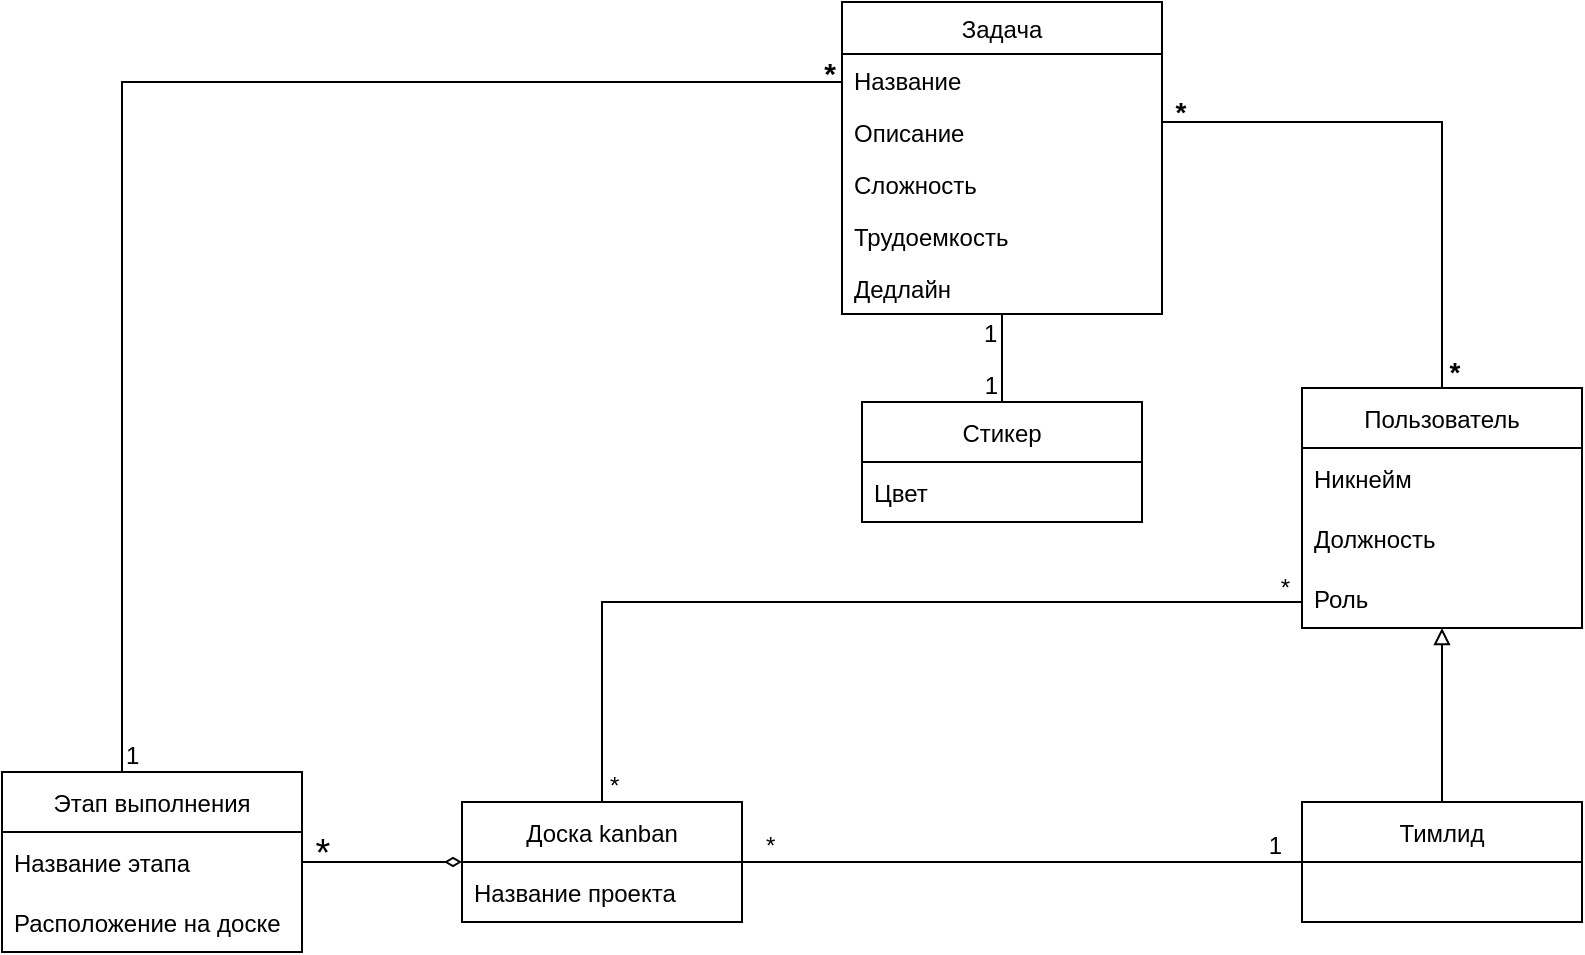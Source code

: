 <mxfile version="20.3.0" type="device"><diagram id="C5RBs43oDa-KdzZeNtuy" name="Page-1"><mxGraphModel dx="982" dy="1752" grid="1" gridSize="10" guides="1" tooltips="1" connect="1" arrows="1" fold="1" page="1" pageScale="1" pageWidth="827" pageHeight="1169" math="0" shadow="0"><root><mxCell id="WIyWlLk6GJQsqaUBKTNV-0"/><mxCell id="WIyWlLk6GJQsqaUBKTNV-1" parent="WIyWlLk6GJQsqaUBKTNV-0"/><mxCell id="zs4THh8RApDGGCjL04YU-3" value="Доска kanban" style="swimlane;fontStyle=0;childLayout=stackLayout;horizontal=1;startSize=30;horizontalStack=0;resizeParent=1;resizeParentMax=0;resizeLast=0;collapsible=1;marginBottom=0;comic=0;" parent="WIyWlLk6GJQsqaUBKTNV-1" vertex="1"><mxGeometry x="230" y="360" width="140" height="60" as="geometry"/></mxCell><mxCell id="zs4THh8RApDGGCjL04YU-4" value="Название проекта" style="text;strokeColor=none;fillColor=none;align=left;verticalAlign=middle;spacingLeft=4;spacingRight=4;overflow=hidden;points=[[0,0.5],[1,0.5]];portConstraint=eastwest;rotatable=0;comic=0;" parent="zs4THh8RApDGGCjL04YU-3" vertex="1"><mxGeometry y="30" width="140" height="30" as="geometry"/></mxCell><mxCell id="zs4THh8RApDGGCjL04YU-35" value="Этап выполнения" style="swimlane;fontStyle=0;childLayout=stackLayout;horizontal=1;startSize=30;horizontalStack=0;resizeParent=1;resizeParentMax=0;resizeLast=0;collapsible=1;marginBottom=0;comic=0;" parent="WIyWlLk6GJQsqaUBKTNV-1" vertex="1"><mxGeometry y="345" width="150" height="90" as="geometry"/></mxCell><mxCell id="zs4THh8RApDGGCjL04YU-36" value="Название этапа" style="text;strokeColor=none;fillColor=none;align=left;verticalAlign=middle;spacingLeft=4;spacingRight=4;overflow=hidden;points=[[0,0.5],[1,0.5]];portConstraint=eastwest;rotatable=0;comic=0;" parent="zs4THh8RApDGGCjL04YU-35" vertex="1"><mxGeometry y="30" width="150" height="30" as="geometry"/></mxCell><mxCell id="zs4THh8RApDGGCjL04YU-37" value="Расположение на доске" style="text;strokeColor=none;fillColor=none;align=left;verticalAlign=middle;spacingLeft=4;spacingRight=4;overflow=hidden;points=[[0,0.5],[1,0.5]];portConstraint=eastwest;rotatable=0;comic=0;" parent="zs4THh8RApDGGCjL04YU-35" vertex="1"><mxGeometry y="60" width="150" height="30" as="geometry"/></mxCell><mxCell id="zs4THh8RApDGGCjL04YU-38" value="" style="endArrow=none;html=1;rounded=0;flowAnimation=0;startArrow=diamondThin;startFill=0;endFill=0;" parent="WIyWlLk6GJQsqaUBKTNV-1" source="zs4THh8RApDGGCjL04YU-3" target="zs4THh8RApDGGCjL04YU-35" edge="1"><mxGeometry width="50" height="50" relative="1" as="geometry"><mxPoint x="310.0" y="370" as="sourcePoint"/><mxPoint x="310.0" y="286" as="targetPoint"/></mxGeometry></mxCell><mxCell id="zs4THh8RApDGGCjL04YU-39" value="*" style="edgeLabel;html=1;align=center;verticalAlign=middle;resizable=0;points=[];fontSize=19;labelBackgroundColor=none;" parent="zs4THh8RApDGGCjL04YU-38" vertex="1" connectable="0"><mxGeometry x="-0.188" relative="1" as="geometry"><mxPoint x="-38" y="-4" as="offset"/></mxGeometry></mxCell><mxCell id="3eY6Ce9V8ow8WBGMcHNh-14" value="Задача" style="swimlane;fontStyle=0;align=center;verticalAlign=top;childLayout=stackLayout;horizontal=1;startSize=26;horizontalStack=0;resizeParent=1;resizeLast=0;collapsible=1;marginBottom=0;rounded=0;shadow=0;strokeWidth=1;comic=0;" parent="WIyWlLk6GJQsqaUBKTNV-1" vertex="1"><mxGeometry x="420" y="-40" width="160" height="156" as="geometry"><mxRectangle x="230" y="140" width="160" height="26" as="alternateBounds"/></mxGeometry></mxCell><mxCell id="3eY6Ce9V8ow8WBGMcHNh-15" value="Название" style="text;align=left;verticalAlign=top;spacingLeft=4;spacingRight=4;overflow=hidden;rotatable=0;points=[[0,0.5],[1,0.5]];portConstraint=eastwest;" parent="3eY6Ce9V8ow8WBGMcHNh-14" vertex="1"><mxGeometry y="26" width="160" height="26" as="geometry"/></mxCell><mxCell id="3eY6Ce9V8ow8WBGMcHNh-16" value="Описание" style="text;align=left;verticalAlign=top;spacingLeft=4;spacingRight=4;overflow=hidden;rotatable=0;points=[[0,0.5],[1,0.5]];portConstraint=eastwest;rounded=0;shadow=0;html=0;" parent="3eY6Ce9V8ow8WBGMcHNh-14" vertex="1"><mxGeometry y="52" width="160" height="26" as="geometry"/></mxCell><mxCell id="3eY6Ce9V8ow8WBGMcHNh-20" value="Сложность" style="text;align=left;verticalAlign=top;spacingLeft=4;spacingRight=4;overflow=hidden;rotatable=0;points=[[0,0.5],[1,0.5]];portConstraint=eastwest;rounded=0;shadow=0;html=0;" parent="3eY6Ce9V8ow8WBGMcHNh-14" vertex="1"><mxGeometry y="78" width="160" height="26" as="geometry"/></mxCell><mxCell id="ZuCPU4DpE8-3vpvW8OC8-6" value="Трудоемкость" style="text;align=left;verticalAlign=top;spacingLeft=4;spacingRight=4;overflow=hidden;rotatable=0;points=[[0,0.5],[1,0.5]];portConstraint=eastwest;rounded=0;shadow=0;html=0;" parent="3eY6Ce9V8ow8WBGMcHNh-14" vertex="1"><mxGeometry y="104" width="160" height="26" as="geometry"/></mxCell><mxCell id="ZuCPU4DpE8-3vpvW8OC8-7" value="Дедлайн" style="text;align=left;verticalAlign=top;spacingLeft=4;spacingRight=4;overflow=hidden;rotatable=0;points=[[0,0.5],[1,0.5]];portConstraint=eastwest;rounded=0;shadow=0;html=0;" parent="3eY6Ce9V8ow8WBGMcHNh-14" vertex="1"><mxGeometry y="130" width="160" height="26" as="geometry"/></mxCell><mxCell id="3eY6Ce9V8ow8WBGMcHNh-26" value="" style="endArrow=none;html=1;rounded=0;edgeStyle=orthogonalEdgeStyle;" parent="WIyWlLk6GJQsqaUBKTNV-1" source="zs4THh8RApDGGCjL04YU-35" target="3eY6Ce9V8ow8WBGMcHNh-14" edge="1"><mxGeometry relative="1" as="geometry"><mxPoint x="280" y="200" as="sourcePoint"/><mxPoint x="440" y="200" as="targetPoint"/><Array as="points"><mxPoint x="60"/></Array></mxGeometry></mxCell><mxCell id="3eY6Ce9V8ow8WBGMcHNh-27" value="1" style="resizable=0;html=1;align=left;verticalAlign=bottom;strokeWidth=0.5;fillColor=#FFFFFF;" parent="3eY6Ce9V8ow8WBGMcHNh-26" connectable="0" vertex="1"><mxGeometry x="-1" relative="1" as="geometry"/></mxCell><mxCell id="3eY6Ce9V8ow8WBGMcHNh-28" value="*" style="resizable=0;html=1;align=right;verticalAlign=bottom;strokeWidth=0.5;fillColor=#FFFFFF;fontStyle=1;fontSize=15;" parent="3eY6Ce9V8ow8WBGMcHNh-26" connectable="0" vertex="1"><mxGeometry x="1" relative="1" as="geometry"><mxPoint x="-3" y="6" as="offset"/></mxGeometry></mxCell><mxCell id="3vL0pOsu3mjrCn63mk12-9" style="edgeStyle=orthogonalEdgeStyle;rounded=0;orthogonalLoop=1;jettySize=auto;html=1;fontSize=14;startArrow=none;startFill=0;endArrow=none;endFill=0;" parent="WIyWlLk6GJQsqaUBKTNV-1" source="3vL0pOsu3mjrCn63mk12-3" target="3eY6Ce9V8ow8WBGMcHNh-14" edge="1"><mxGeometry relative="1" as="geometry"><Array as="points"><mxPoint x="720" y="20"/></Array></mxGeometry></mxCell><mxCell id="3vL0pOsu3mjrCn63mk12-12" value="*" style="edgeLabel;html=1;align=center;verticalAlign=middle;resizable=0;points=[];fontSize=14;fontStyle=1;labelBackgroundColor=none;" parent="3vL0pOsu3mjrCn63mk12-9" vertex="1" connectable="0"><mxGeometry x="-0.434" y="-3" relative="1" as="geometry"><mxPoint x="-134" y="-61" as="offset"/></mxGeometry></mxCell><mxCell id="3vL0pOsu3mjrCn63mk12-13" value="*" style="edgeLabel;html=1;align=center;verticalAlign=middle;resizable=0;points=[];fontSize=14;labelBackgroundColor=none;fontStyle=1" parent="3vL0pOsu3mjrCn63mk12-9" vertex="1" connectable="0"><mxGeometry x="-0.606" y="2" relative="1" as="geometry"><mxPoint x="8" y="46" as="offset"/></mxGeometry></mxCell><mxCell id="3vL0pOsu3mjrCn63mk12-3" value="Пользователь" style="swimlane;fontStyle=0;childLayout=stackLayout;horizontal=1;startSize=30;horizontalStack=0;resizeParent=1;resizeParentMax=0;resizeLast=0;collapsible=1;marginBottom=0;comic=0;" parent="WIyWlLk6GJQsqaUBKTNV-1" vertex="1"><mxGeometry x="650" y="153" width="140" height="120" as="geometry"/></mxCell><mxCell id="3vL0pOsu3mjrCn63mk12-4" value="Никнейм" style="text;strokeColor=none;fillColor=none;align=left;verticalAlign=middle;spacingLeft=4;spacingRight=4;overflow=hidden;points=[[0,0.5],[1,0.5]];portConstraint=eastwest;rotatable=0;comic=0;" parent="3vL0pOsu3mjrCn63mk12-3" vertex="1"><mxGeometry y="30" width="140" height="30" as="geometry"/></mxCell><mxCell id="3vL0pOsu3mjrCn63mk12-6" value="Должность" style="text;strokeColor=none;fillColor=none;align=left;verticalAlign=middle;spacingLeft=4;spacingRight=4;overflow=hidden;points=[[0,0.5],[1,0.5]];portConstraint=eastwest;rotatable=0;comic=0;" parent="3vL0pOsu3mjrCn63mk12-3" vertex="1"><mxGeometry y="60" width="140" height="30" as="geometry"/></mxCell><mxCell id="ZuCPU4DpE8-3vpvW8OC8-5" value="Роль" style="text;strokeColor=none;fillColor=none;align=left;verticalAlign=middle;spacingLeft=4;spacingRight=4;overflow=hidden;points=[[0,0.5],[1,0.5]];portConstraint=eastwest;rotatable=0;comic=0;" parent="3vL0pOsu3mjrCn63mk12-3" vertex="1"><mxGeometry y="90" width="140" height="30" as="geometry"/></mxCell><mxCell id="ZuCPU4DpE8-3vpvW8OC8-12" style="rounded=0;orthogonalLoop=1;jettySize=auto;html=1;endArrow=block;endFill=0;" parent="WIyWlLk6GJQsqaUBKTNV-1" source="ZuCPU4DpE8-3vpvW8OC8-8" target="3vL0pOsu3mjrCn63mk12-3" edge="1"><mxGeometry relative="1" as="geometry"/></mxCell><mxCell id="ZuCPU4DpE8-3vpvW8OC8-8" value="Тимлид" style="swimlane;fontStyle=0;childLayout=stackLayout;horizontal=1;startSize=30;horizontalStack=0;resizeParent=1;resizeParentMax=0;resizeLast=0;collapsible=1;marginBottom=0;comic=0;" parent="WIyWlLk6GJQsqaUBKTNV-1" vertex="1"><mxGeometry x="650" y="360" width="140" height="60" as="geometry"/></mxCell><mxCell id="ZuCPU4DpE8-3vpvW8OC8-15" value="" style="endArrow=none;html=1;rounded=0;" parent="WIyWlLk6GJQsqaUBKTNV-1" source="zs4THh8RApDGGCjL04YU-3" target="ZuCPU4DpE8-3vpvW8OC8-8" edge="1"><mxGeometry relative="1" as="geometry"><mxPoint x="390" y="240" as="sourcePoint"/><mxPoint x="550" y="240" as="targetPoint"/></mxGeometry></mxCell><mxCell id="ZuCPU4DpE8-3vpvW8OC8-16" value="*" style="resizable=0;html=1;align=left;verticalAlign=bottom;" parent="ZuCPU4DpE8-3vpvW8OC8-15" connectable="0" vertex="1"><mxGeometry x="-1" relative="1" as="geometry"><mxPoint x="10" as="offset"/></mxGeometry></mxCell><mxCell id="ZuCPU4DpE8-3vpvW8OC8-17" value="1" style="resizable=0;html=1;align=right;verticalAlign=bottom;" parent="ZuCPU4DpE8-3vpvW8OC8-15" connectable="0" vertex="1"><mxGeometry x="1" relative="1" as="geometry"><mxPoint x="-10" as="offset"/></mxGeometry></mxCell><mxCell id="ZuCPU4DpE8-3vpvW8OC8-26" value="Стикер" style="swimlane;fontStyle=0;childLayout=stackLayout;horizontal=1;startSize=30;horizontalStack=0;resizeParent=1;resizeParentMax=0;resizeLast=0;collapsible=1;marginBottom=0;comic=0;" parent="WIyWlLk6GJQsqaUBKTNV-1" vertex="1"><mxGeometry x="430" y="160" width="140" height="60" as="geometry"/></mxCell><mxCell id="ZuCPU4DpE8-3vpvW8OC8-27" value="Цвет" style="text;strokeColor=none;fillColor=none;align=left;verticalAlign=middle;spacingLeft=4;spacingRight=4;overflow=hidden;points=[[0,0.5],[1,0.5]];portConstraint=eastwest;rotatable=0;comic=0;" parent="ZuCPU4DpE8-3vpvW8OC8-26" vertex="1"><mxGeometry y="30" width="140" height="30" as="geometry"/></mxCell><mxCell id="ZuCPU4DpE8-3vpvW8OC8-29" value="" style="endArrow=none;html=1;rounded=0;comic=0;" parent="WIyWlLk6GJQsqaUBKTNV-1" source="3eY6Ce9V8ow8WBGMcHNh-14" target="ZuCPU4DpE8-3vpvW8OC8-26" edge="1"><mxGeometry relative="1" as="geometry"><mxPoint x="560" y="150" as="sourcePoint"/><mxPoint x="650" y="330" as="targetPoint"/></mxGeometry></mxCell><mxCell id="ZuCPU4DpE8-3vpvW8OC8-30" value="1" style="resizable=0;html=1;align=left;verticalAlign=bottom;" parent="ZuCPU4DpE8-3vpvW8OC8-29" connectable="0" vertex="1"><mxGeometry x="-1" relative="1" as="geometry"><mxPoint x="-11" y="18" as="offset"/></mxGeometry></mxCell><mxCell id="ZuCPU4DpE8-3vpvW8OC8-31" value="1" style="resizable=0;html=1;align=right;verticalAlign=bottom;" parent="ZuCPU4DpE8-3vpvW8OC8-29" connectable="0" vertex="1"><mxGeometry x="1" relative="1" as="geometry"><mxPoint x="-2" as="offset"/></mxGeometry></mxCell><mxCell id="QA2NdR-rSumaS3E8samH-5" value="" style="endArrow=none;html=1;rounded=0;edgeStyle=orthogonalEdgeStyle;" edge="1" parent="WIyWlLk6GJQsqaUBKTNV-1" source="zs4THh8RApDGGCjL04YU-3" target="3vL0pOsu3mjrCn63mk12-3"><mxGeometry relative="1" as="geometry"><mxPoint x="400" y="290" as="sourcePoint"/><mxPoint x="560" y="290" as="targetPoint"/><Array as="points"><mxPoint x="300" y="260"/></Array></mxGeometry></mxCell><mxCell id="QA2NdR-rSumaS3E8samH-6" value="*" style="resizable=0;html=1;align=left;verticalAlign=bottom;" connectable="0" vertex="1" parent="QA2NdR-rSumaS3E8samH-5"><mxGeometry x="-1" relative="1" as="geometry"><mxPoint x="2" as="offset"/></mxGeometry></mxCell><mxCell id="QA2NdR-rSumaS3E8samH-7" value="*" style="resizable=0;html=1;align=right;verticalAlign=bottom;" connectable="0" vertex="1" parent="QA2NdR-rSumaS3E8samH-5"><mxGeometry x="1" relative="1" as="geometry"><mxPoint x="-6" y="1" as="offset"/></mxGeometry></mxCell></root></mxGraphModel></diagram></mxfile>
